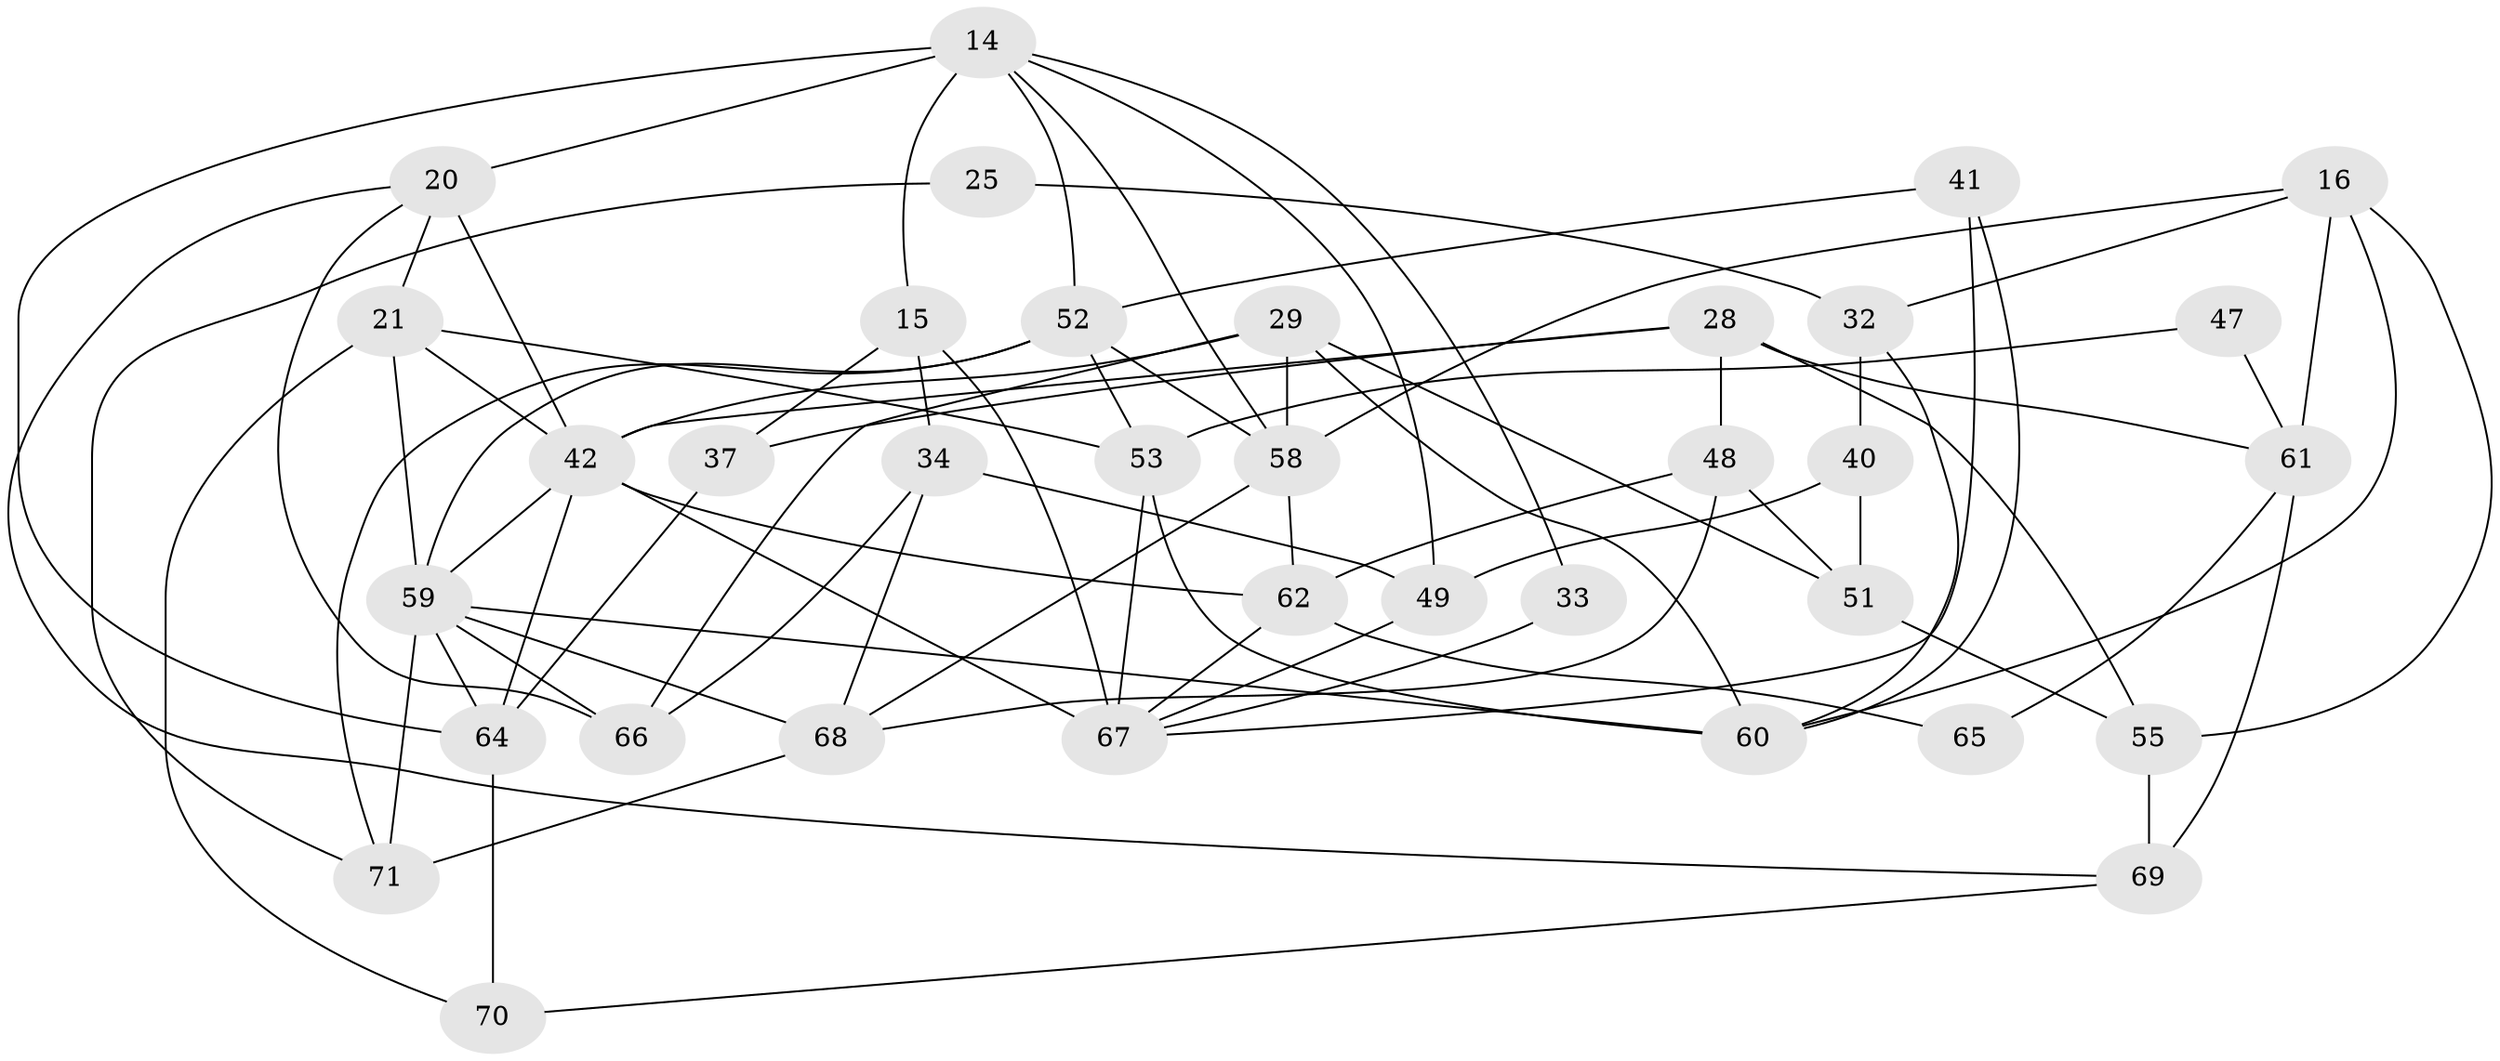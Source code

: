 // original degree distribution, {4: 0.2535211267605634, 3: 0.29577464788732394, 5: 0.18309859154929578, 2: 0.1267605633802817, 7: 0.028169014084507043, 6: 0.08450704225352113, 8: 0.028169014084507043}
// Generated by graph-tools (version 1.1) at 2025/50/03/09/25 04:50:50]
// undirected, 35 vertices, 79 edges
graph export_dot {
graph [start="1"]
  node [color=gray90,style=filled];
  14 [super="+12"];
  15;
  16;
  20;
  21 [super="+4+10"];
  25;
  28;
  29;
  32 [super="+27"];
  33;
  34 [super="+18"];
  37 [super="+23"];
  40 [super="+7"];
  41;
  42 [super="+19+39"];
  47;
  48;
  49;
  51 [super="+8"];
  52 [super="+46"];
  53 [super="+50"];
  55 [super="+38"];
  58 [super="+57"];
  59 [super="+44+43"];
  60 [super="+45"];
  61 [super="+54"];
  62 [super="+26"];
  64 [super="+3+63"];
  65;
  66 [super="+56"];
  67 [super="+36"];
  68 [super="+1+5"];
  69;
  70;
  71;
  14 -- 20 [weight=2];
  14 -- 33;
  14 -- 58;
  14 -- 49;
  14 -- 15;
  14 -- 64;
  14 -- 52;
  15 -- 37 [weight=2];
  15 -- 34;
  15 -- 67 [weight=2];
  16 -- 60;
  16 -- 61 [weight=2];
  16 -- 55;
  16 -- 58;
  16 -- 32;
  20 -- 69;
  20 -- 66 [weight=2];
  20 -- 21;
  20 -- 42 [weight=2];
  21 -- 53 [weight=2];
  21 -- 70;
  21 -- 59 [weight=3];
  21 -- 42;
  25 -- 71;
  25 -- 32;
  28 -- 61;
  28 -- 37;
  28 -- 42;
  28 -- 48;
  28 -- 55;
  29 -- 60;
  29 -- 51;
  29 -- 58;
  29 -- 66;
  29 -- 42;
  32 -- 60;
  32 -- 40 [weight=2];
  33 -- 67;
  34 -- 49;
  34 -- 66;
  34 -- 68;
  37 -- 64;
  40 -- 49;
  40 -- 51;
  41 -- 60;
  41 -- 52;
  41 -- 67;
  42 -- 59 [weight=2];
  42 -- 64;
  42 -- 67 [weight=2];
  42 -- 62;
  47 -- 61;
  47 -- 53;
  48 -- 51;
  48 -- 62;
  48 -- 68;
  49 -- 67;
  51 -- 55;
  52 -- 71;
  52 -- 58 [weight=3];
  52 -- 53;
  52 -- 59 [weight=2];
  53 -- 60 [weight=2];
  53 -- 67;
  55 -- 69 [weight=2];
  58 -- 62 [weight=2];
  58 -- 68 [weight=2];
  59 -- 71;
  59 -- 64 [weight=2];
  59 -- 68 [weight=2];
  59 -- 66 [weight=2];
  59 -- 60;
  61 -- 69;
  61 -- 65;
  62 -- 65;
  62 -- 67;
  64 -- 70;
  68 -- 71 [weight=2];
  69 -- 70;
}
